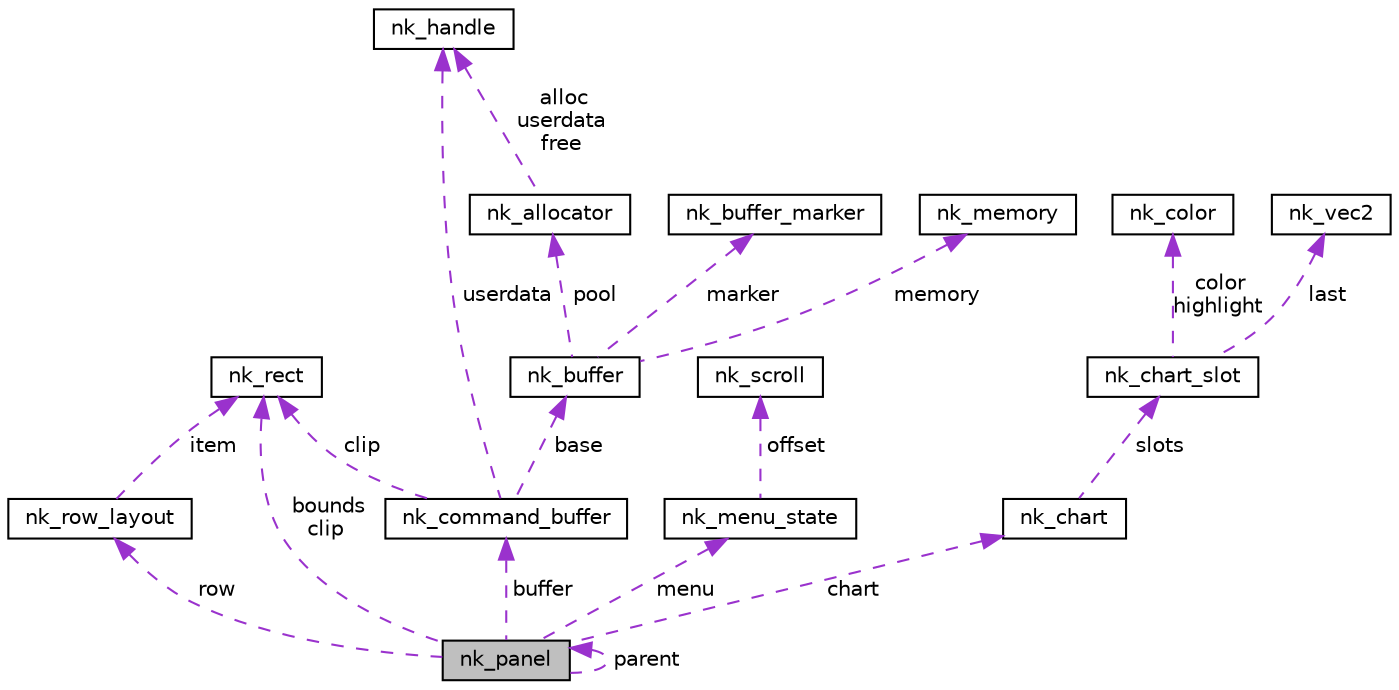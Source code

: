 digraph "nk_panel"
{
 // LATEX_PDF_SIZE
  edge [fontname="Helvetica",fontsize="10",labelfontname="Helvetica",labelfontsize="10"];
  node [fontname="Helvetica",fontsize="10",shape=record];
  Node1 [label="nk_panel",height=0.2,width=0.4,color="black", fillcolor="grey75", style="filled", fontcolor="black",tooltip=" "];
  Node2 -> Node1 [dir="back",color="darkorchid3",fontsize="10",style="dashed",label=" buffer" ];
  Node2 [label="nk_command_buffer",height=0.2,width=0.4,color="black", fillcolor="white", style="filled",URL="$structnk__command__buffer.html",tooltip=" "];
  Node3 -> Node2 [dir="back",color="darkorchid3",fontsize="10",style="dashed",label=" clip" ];
  Node3 [label="nk_rect",height=0.2,width=0.4,color="black", fillcolor="white", style="filled",URL="$structnk__rect.html",tooltip=" "];
  Node4 -> Node2 [dir="back",color="darkorchid3",fontsize="10",style="dashed",label=" base" ];
  Node4 [label="nk_buffer",height=0.2,width=0.4,color="black", fillcolor="white", style="filled",URL="$structnk__buffer.html",tooltip=" "];
  Node5 -> Node4 [dir="back",color="darkorchid3",fontsize="10",style="dashed",label=" pool" ];
  Node5 [label="nk_allocator",height=0.2,width=0.4,color="black", fillcolor="white", style="filled",URL="$structnk__allocator.html",tooltip=" "];
  Node6 -> Node5 [dir="back",color="darkorchid3",fontsize="10",style="dashed",label=" alloc\nuserdata\nfree" ];
  Node6 [label="nk_handle",height=0.2,width=0.4,color="black", fillcolor="white", style="filled",URL="$unionnk__handle.html",tooltip=" "];
  Node7 -> Node4 [dir="back",color="darkorchid3",fontsize="10",style="dashed",label=" marker" ];
  Node7 [label="nk_buffer_marker",height=0.2,width=0.4,color="black", fillcolor="white", style="filled",URL="$structnk__buffer__marker.html",tooltip=" "];
  Node8 -> Node4 [dir="back",color="darkorchid3",fontsize="10",style="dashed",label=" memory" ];
  Node8 [label="nk_memory",height=0.2,width=0.4,color="black", fillcolor="white", style="filled",URL="$structnk__memory.html",tooltip=" "];
  Node6 -> Node2 [dir="back",color="darkorchid3",fontsize="10",style="dashed",label=" userdata" ];
  Node3 -> Node1 [dir="back",color="darkorchid3",fontsize="10",style="dashed",label=" bounds\nclip" ];
  Node9 -> Node1 [dir="back",color="darkorchid3",fontsize="10",style="dashed",label=" row" ];
  Node9 [label="nk_row_layout",height=0.2,width=0.4,color="black", fillcolor="white", style="filled",URL="$structnk__row__layout.html",tooltip=" "];
  Node3 -> Node9 [dir="back",color="darkorchid3",fontsize="10",style="dashed",label=" item" ];
  Node1 -> Node1 [dir="back",color="darkorchid3",fontsize="10",style="dashed",label=" parent" ];
  Node10 -> Node1 [dir="back",color="darkorchid3",fontsize="10",style="dashed",label=" menu" ];
  Node10 [label="nk_menu_state",height=0.2,width=0.4,color="black", fillcolor="white", style="filled",URL="$structnk__menu__state.html",tooltip=" "];
  Node11 -> Node10 [dir="back",color="darkorchid3",fontsize="10",style="dashed",label=" offset" ];
  Node11 [label="nk_scroll",height=0.2,width=0.4,color="black", fillcolor="white", style="filled",URL="$structnk__scroll.html",tooltip=" "];
  Node12 -> Node1 [dir="back",color="darkorchid3",fontsize="10",style="dashed",label=" chart" ];
  Node12 [label="nk_chart",height=0.2,width=0.4,color="black", fillcolor="white", style="filled",URL="$structnk__chart.html",tooltip=" "];
  Node13 -> Node12 [dir="back",color="darkorchid3",fontsize="10",style="dashed",label=" slots" ];
  Node13 [label="nk_chart_slot",height=0.2,width=0.4,color="black", fillcolor="white", style="filled",URL="$structnk__chart__slot.html",tooltip=" "];
  Node14 -> Node13 [dir="back",color="darkorchid3",fontsize="10",style="dashed",label=" color\nhighlight" ];
  Node14 [label="nk_color",height=0.2,width=0.4,color="black", fillcolor="white", style="filled",URL="$structnk__color.html",tooltip=" "];
  Node15 -> Node13 [dir="back",color="darkorchid3",fontsize="10",style="dashed",label=" last" ];
  Node15 [label="nk_vec2",height=0.2,width=0.4,color="black", fillcolor="white", style="filled",URL="$structnk__vec2.html",tooltip=" "];
}

